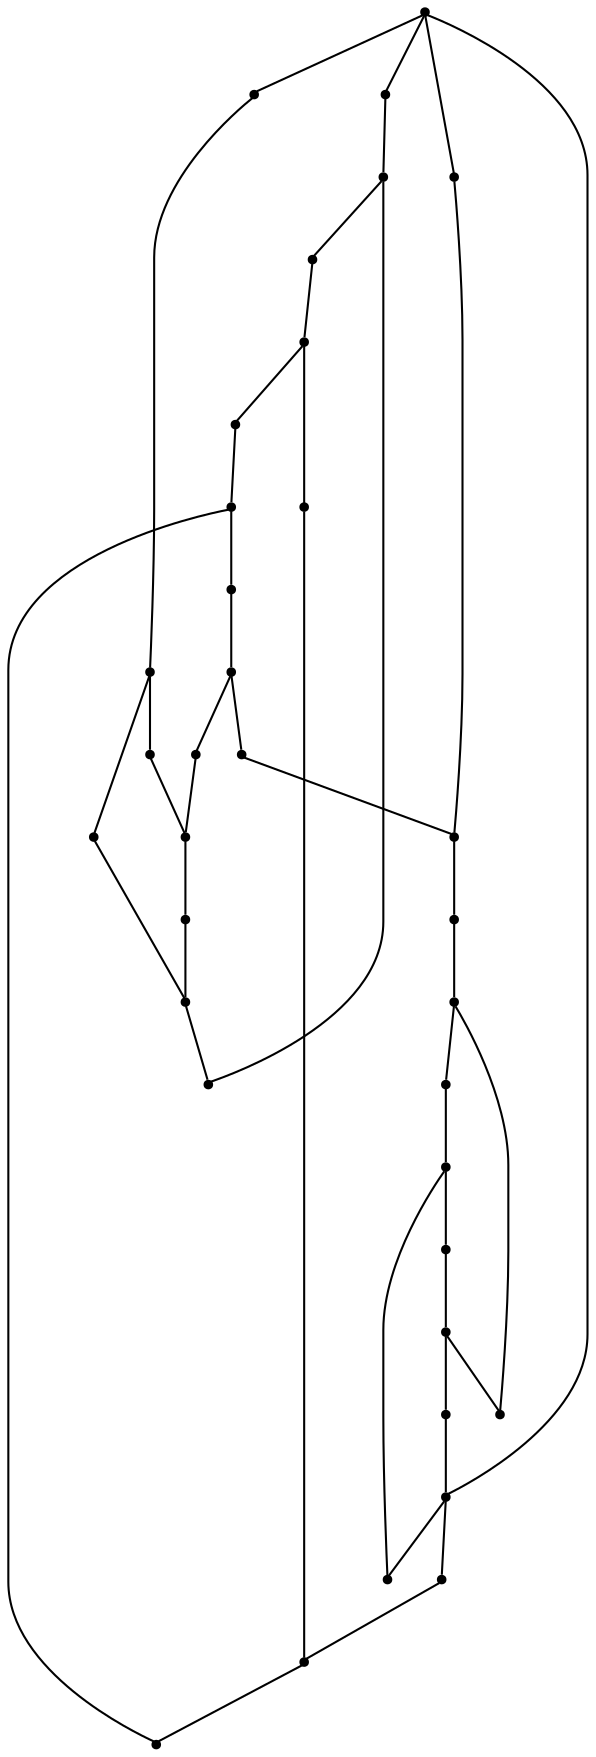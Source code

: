 graph {
  node [shape=point,comment="{\"directed\":false,\"doi\":\"10.1007/978-3-642-11805-0_21\",\"figure\":\"1 (1)\"}"]

  v0 [pos="802.6969024658202,1033.0848885276093"]
  v1 [pos="584.1343707062478,1204.7473760431456"]
  v2 [pos="802.6969024658202,1113.8935291637067"]
  v3 [pos="802.6969024658202,1191.5424518931989"]
  v4 [pos="765.3524917247684,1054.7426940917962"]
  v5 [pos="734.3960914079532,1072.6994065718209"]
  v6 [pos="706.4253224572469,1033.0848885276093"]
  v7 [pos="638.7750195525413,1033.0848885276096"]
  v8 [pos="762.0124657564385,1215.1385739413167"]
  v9 [pos="734.3960914079532,1231.1569699374106"]
  v10 [pos="734.3960914079532,1113.8935291637067"]
  v11 [pos="734.3960914079532,1151.9281882546159"]
  v12 [pos="712.6549687585165,1093.711021839488"]
  v13 [pos="693.4156683988349,1112.313670210404"]
  v14 [pos="768.775867231502,1171.8687558260824"]
  v15 [pos="681.6527580083803,1194.7352425315157"]
  v16 [pos="638.7750195525414,1165.132857998934"]
  v17 [pos="682.3490765948628,1231.1569699374106"]
  v18 [pos="638.7750195525413,1231.1569699374106"]
  v19 [pos="712.596560456032,1130.8537347966967"]
  v20 [pos="610.2120871255564,1053.7924890691577"]
  v21 [pos="584.1343707062478,1072.699406571821"]
  v22 [pos="665.7784248529479,1105.6322151877657"]
  v23 [pos="638.7750195525414,1099.109000466086"]
  v24 [pos="638.7750195525414,1067.268100807883"]
  v25 [pos="638.7750195525414,1131.5332522305569"]
  v26 [pos="638.7750195525414,1200.0790327592322"]
  v27 [pos="558.8989300040312,1103.1896667480464"]
  v28 [pos="529.4937457195548,1138.7232641046692"]
  v29 [pos="584.1343707062478,1107.253542258522"]
  v30 [pos="584.1343707062478,1138.7232641046692"]
  v31 [pos="584.1343707062478,1168.6632449063382"]
  v32 [pos="556.9766733213912,1171.9310852050774"]
  v33 [pos="611.1336403425349,1217.793805486505"]
  v34 [pos="555.2962575513263,1138.7232641046692"]

  v28 -- v34 [id="-2",pos="529.4937457195548,1138.7232641046692 555.2962575513263,1138.7232641046692 555.2962575513263,1138.7232641046692 555.2962575513263,1138.7232641046692"]
  v34 -- v30 [id="-3",pos="555.2962575513263,1138.7232641046692 584.1343707062478,1138.7232641046692 584.1343707062478,1138.7232641046692 584.1343707062478,1138.7232641046692"]
  v1 -- v33 [id="-4",pos="584.1343707062478,1204.7473760431456 611.1336403425349,1217.793805486505 611.1336403425349,1217.793805486505 611.1336403425349,1217.793805486505"]
  v33 -- v18 [id="-5",pos="611.1336403425349,1217.793805486505 638.7750195525413,1231.1569699374106 638.7750195525413,1231.1569699374106 638.7750195525413,1231.1569699374106"]
  v1 -- v32 [id="-6",pos="584.1343707062478,1204.7473760431456 556.9766733213912,1171.9310852050774 556.9766733213912,1171.9310852050774 556.9766733213912,1171.9310852050774"]
  v32 -- v28 [id="-7",pos="556.9766733213912,1171.9310852050774 529.4937457195548,1138.7232641046692 529.4937457195548,1138.7232641046692 529.4937457195548,1138.7232641046692"]
  v1 -- v0 [id="-8",pos="584.1343707062478,1204.7473760431456 584.0926959370457,1213.1295326926486 584.0926959370457,1213.1295326926486 584.0926959370457,1213.1295326926486 584.0551568319631,1221.5160142378368 583.9717436679574,1238.2803275368424 629.4639217287995,1246.6668090820306 674.9602354537609,1255.0489657315334 766.0280047394508,1255.0489657315334 811.5993966745775,1218.0563520951698 857.1749242738235,1181.0594135631209 857.2583374378293,1107.0741862903935 848.1890805266623,1070.0775021639731 839.1240229052166,1033.0848885276093 820.9104308727175,1033.0848885276093 811.8036984820698,1033.0848885276093 802.6969024658202,1033.0848885276093 802.6969024658202,1033.0848885276093 802.6969024658202,1033.0848885276093"]
  v21 -- v27 [id="-9",pos="584.1343707062478,1072.699406571821 558.8989300040312,1103.1896667480464 558.8989300040312,1103.1896667480464 558.8989300040312,1103.1896667480464"]
  v18 -- v26 [id="-10",pos="638.7750195525413,1231.1569699374106 638.7750195525414,1200.0790327592322 638.7750195525414,1200.0790327592322 638.7750195525414,1200.0790327592322"]
  v26 -- v16 [id="-11",pos="638.7750195525414,1200.0790327592322 638.7750195525414,1165.132857998934 638.7750195525414,1165.132857998934 638.7750195525414,1165.132857998934"]
  v16 -- v25 [id="-12",pos="638.7750195525414,1165.132857998934 638.7750195525414,1131.5332522305569 638.7750195525414,1131.5332522305569 638.7750195525414,1131.5332522305569"]
  v25 -- v23 [id="-13",pos="638.7750195525414,1131.5332522305569 638.7750195525414,1099.109000466086 638.7750195525414,1099.109000466086 638.7750195525414,1099.109000466086"]
  v23 -- v24 [id="-14",pos="638.7750195525414,1099.109000466086 638.7750195525414,1067.268100807883 638.7750195525414,1067.268100807883 638.7750195525414,1067.268100807883"]
  v24 -- v7 [id="-15",pos="638.7750195525414,1067.268100807883 638.7750195525413,1033.0848885276096 638.7750195525413,1033.0848885276096 638.7750195525413,1033.0848885276096"]
  v23 -- v22 [id="-16",pos="638.7750195525414,1099.109000466086 665.7784248529479,1105.6322151877657 665.7784248529479,1105.6322151877657 665.7784248529479,1105.6322151877657"]
  v22 -- v13 [id="-17",pos="665.7784248529479,1105.6322151877657 693.4156683988349,1112.313670210404 693.4156683988349,1112.313670210404 693.4156683988349,1112.313670210404"]
  v7 -- v20 [id="-18",pos="638.7750195525413,1033.0848885276096 610.2120871255564,1053.7924890691577 610.2120871255564,1053.7924890691577 610.2120871255564,1053.7924890691577"]
  v20 -- v21 [id="-19",pos="610.2120871255564,1053.7924890691577 584.1343707062478,1072.699406571821 584.1343707062478,1072.699406571821 584.1343707062478,1072.699406571821"]
  v13 -- v19 [id="-20",pos="693.4156683988349,1112.313670210404 712.596560456032,1130.8537347966967 712.596560456032,1130.8537347966967 712.596560456032,1130.8537347966967"]
  v19 -- v11 [id="-21",pos="712.596560456032,1130.8537347966967 734.3960914079532,1151.9281882546159 734.3960914079532,1151.9281882546159 734.3960914079532,1151.9281882546159"]
  v9 -- v17 [id="-22",pos="734.3960914079532,1231.1569699374106 682.3490765948628,1231.1569699374106 682.3490765948628,1231.1569699374106 682.3490765948628,1231.1569699374106"]
  v17 -- v18 [id="-23",pos="682.3490765948628,1231.1569699374106 638.7750195525413,1231.1569699374106 638.7750195525413,1231.1569699374106 638.7750195525413,1231.1569699374106"]
  v9 -- v15 [id="-24",pos="734.3960914079532,1231.1569699374106 681.6527580083803,1194.7352425315157 681.6527580083803,1194.7352425315157 681.6527580083803,1194.7352425315157"]
  v15 -- v16 [id="-25",pos="681.6527580083803,1194.7352425315157 638.7750195525414,1165.132857998934 638.7750195525414,1165.132857998934 638.7750195525414,1165.132857998934"]
  v11 -- v14 [id="-26",pos="734.3960914079532,1151.9281882546159 768.775867231502,1171.8687558260824 768.775867231502,1171.8687558260824 768.775867231502,1171.8687558260824"]
  v14 -- v3 [id="-27",pos="768.775867231502,1171.8687558260824 802.6969024658202,1191.5424518931989 802.6969024658202,1191.5424518931989 802.6969024658202,1191.5424518931989"]
  v5 -- v12 [id="-28",pos="734.3960914079532,1072.6994065718209 712.6549687585165,1093.711021839488 712.6549687585165,1093.711021839488 712.6549687585165,1093.711021839488"]
  v12 -- v13 [id="-29",pos="712.6549687585165,1093.711021839488 693.4156683988349,1112.313670210404 693.4156683988349,1112.313670210404 693.4156683988349,1112.313670210404"]
  v5 -- v10 [id="-30",pos="734.3960914079532,1072.6994065718209 734.3960914079532,1113.8935291637067 734.3960914079532,1113.8935291637067 734.3960914079532,1113.8935291637067"]
  v10 -- v11 [id="-31",pos="734.3960914079532,1113.8935291637067 734.3960914079532,1151.9281882546159 734.3960914079532,1151.9281882546159 734.3960914079532,1151.9281882546159"]
  v3 -- v8 [id="-32",pos="802.6969024658202,1191.5424518931989 762.0124657564385,1215.1385739413167 762.0124657564385,1215.1385739413167 762.0124657564385,1215.1385739413167"]
  v8 -- v9 [id="-33",pos="762.0124657564385,1215.1385739413167 734.3960914079532,1231.1569699374106 734.3960914079532,1231.1569699374106 734.3960914079532,1231.1569699374106"]
  v0 -- v6 [id="-34",pos="802.6969024658202,1033.0848885276093 706.4253224572469,1033.0848885276093 706.4253224572469,1033.0848885276093 706.4253224572469,1033.0848885276093"]
  v6 -- v7 [id="-35",pos="706.4253224572469,1033.0848885276093 638.7750195525413,1033.0848885276096 638.7750195525413,1033.0848885276096 638.7750195525413,1033.0848885276096"]
  v0 -- v4 [id="-36",pos="802.6969024658202,1033.0848885276093 765.3524917247684,1054.7426940917962 765.3524917247684,1054.7426940917962 765.3524917247684,1054.7426940917962"]
  v4 -- v5 [id="-37",pos="765.3524917247684,1054.7426940917962 734.3960914079532,1072.6994065718209 734.3960914079532,1072.6994065718209 734.3960914079532,1072.6994065718209"]
  v0 -- v2 [id="-38",pos="802.6969024658202,1033.0848885276093 802.6969024658202,1113.8935291637067 802.6969024658202,1113.8935291637067 802.6969024658202,1113.8935291637067"]
  v2 -- v3 [id="-39",pos="802.6969024658202,1113.8935291637067 802.6969024658202,1191.5424518931989 802.6969024658202,1191.5424518931989 802.6969024658202,1191.5424518931989"]
  v27 -- v28 [id="-40",pos="558.8989300040312,1103.1896667480464 529.4937457195548,1138.7232641046692 529.4937457195548,1138.7232641046692 529.4937457195548,1138.7232641046692"]
  v31 -- v1 [id="-41",pos="584.1343707062478,1168.6632449063382 584.1343707062478,1204.7473760431456 584.1343707062478,1204.7473760431456 584.1343707062478,1204.7473760431456"]
  v30 -- v29 [id="-44",pos="584.1343707062478,1138.7232641046692 584.1343707062478,1107.253542258522 584.1343707062478,1107.253542258522 584.1343707062478,1107.253542258522"]
  v30 -- v31 [id="-45",pos="584.1343707062478,1138.7232641046692 584.1343707062478,1168.6632449063382 584.1343707062478,1168.6632449063382 584.1343707062478,1168.6632449063382"]
  v29 -- v21 [id="-46",pos="584.1343707062478,1107.253542258522 584.1343707062478,1072.699406571821 584.1343707062478,1072.699406571821 584.1343707062478,1072.699406571821"]
}